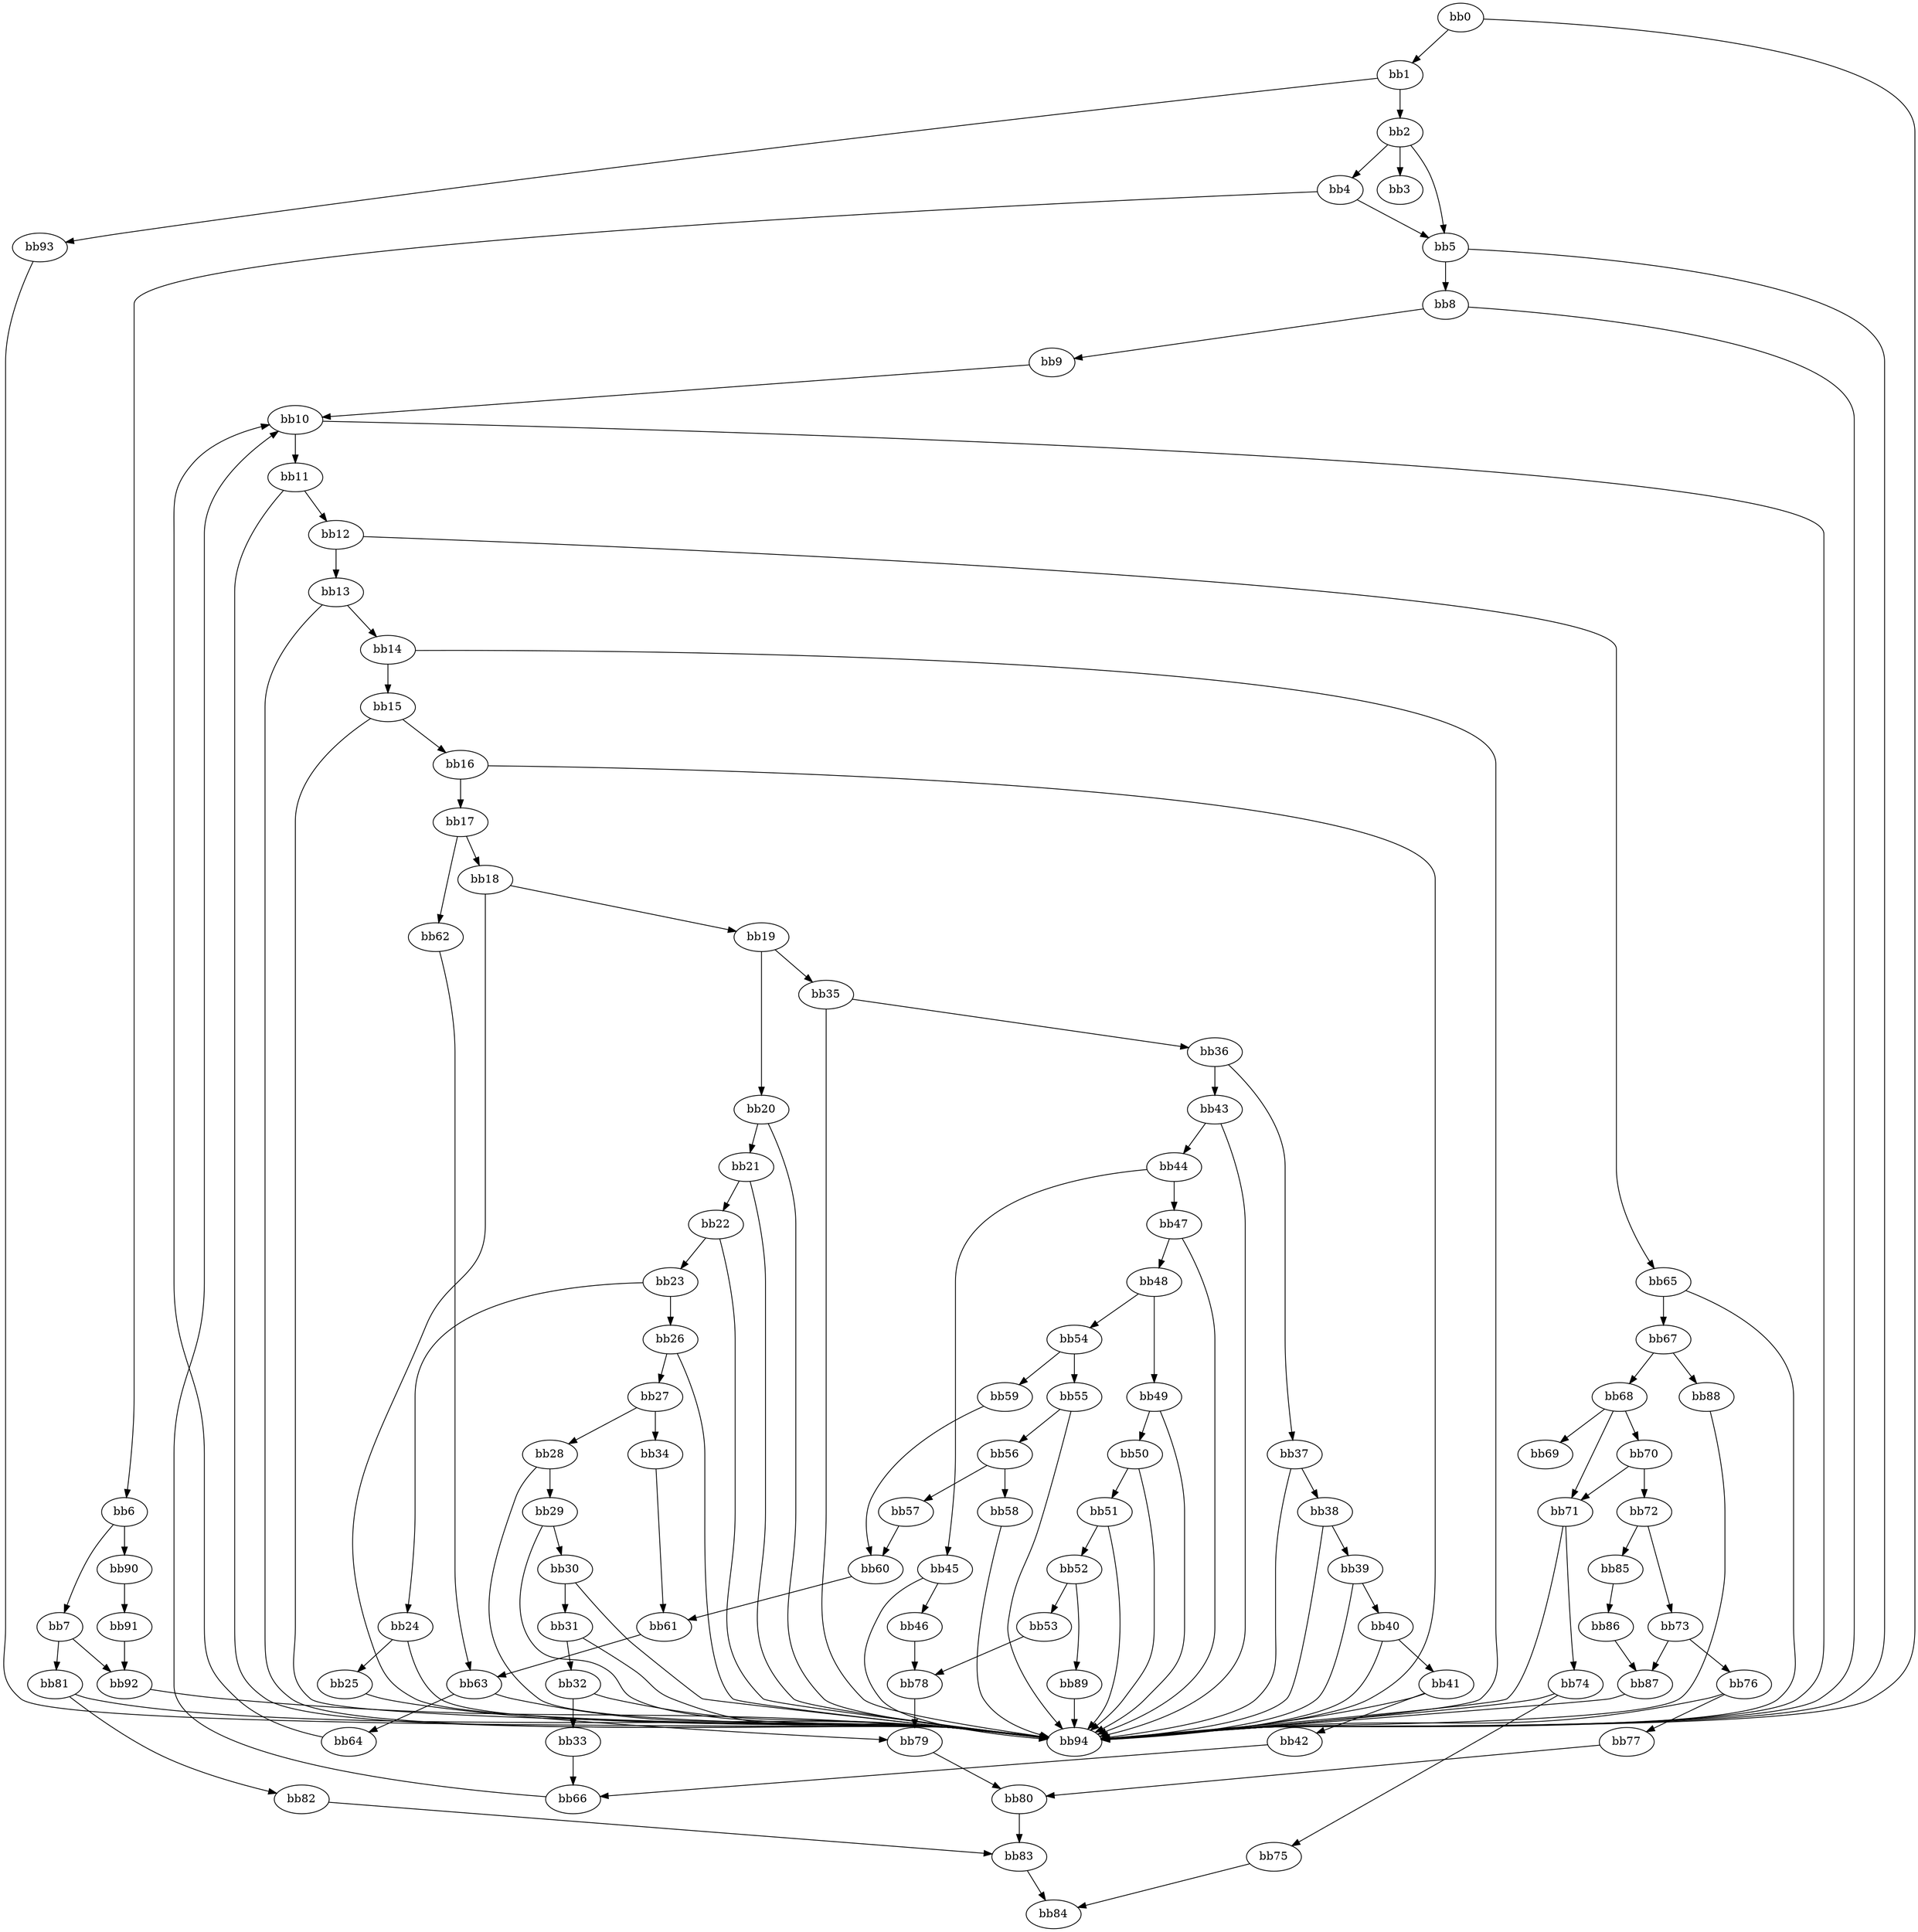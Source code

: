 digraph {
    0 [ label = "bb0\l" ]
    1 [ label = "bb1\l" ]
    2 [ label = "bb2\l" ]
    3 [ label = "bb3\l" ]
    4 [ label = "bb4\l" ]
    5 [ label = "bb5\l" ]
    6 [ label = "bb6\l" ]
    7 [ label = "bb7\l" ]
    8 [ label = "bb8\l" ]
    9 [ label = "bb9\l" ]
    10 [ label = "bb10\l" ]
    11 [ label = "bb11\l" ]
    12 [ label = "bb12\l" ]
    13 [ label = "bb13\l" ]
    14 [ label = "bb14\l" ]
    15 [ label = "bb15\l" ]
    16 [ label = "bb16\l" ]
    17 [ label = "bb17\l" ]
    18 [ label = "bb18\l" ]
    19 [ label = "bb19\l" ]
    20 [ label = "bb20\l" ]
    21 [ label = "bb21\l" ]
    22 [ label = "bb22\l" ]
    23 [ label = "bb23\l" ]
    24 [ label = "bb24\l" ]
    25 [ label = "bb25\l" ]
    26 [ label = "bb26\l" ]
    27 [ label = "bb27\l" ]
    28 [ label = "bb28\l" ]
    29 [ label = "bb29\l" ]
    30 [ label = "bb30\l" ]
    31 [ label = "bb31\l" ]
    32 [ label = "bb32\l" ]
    33 [ label = "bb33\l" ]
    34 [ label = "bb34\l" ]
    35 [ label = "bb35\l" ]
    36 [ label = "bb36\l" ]
    37 [ label = "bb37\l" ]
    38 [ label = "bb38\l" ]
    39 [ label = "bb39\l" ]
    40 [ label = "bb40\l" ]
    41 [ label = "bb41\l" ]
    42 [ label = "bb42\l" ]
    43 [ label = "bb43\l" ]
    44 [ label = "bb44\l" ]
    45 [ label = "bb45\l" ]
    46 [ label = "bb46\l" ]
    47 [ label = "bb47\l" ]
    48 [ label = "bb48\l" ]
    49 [ label = "bb49\l" ]
    50 [ label = "bb50\l" ]
    51 [ label = "bb51\l" ]
    52 [ label = "bb52\l" ]
    53 [ label = "bb53\l" ]
    54 [ label = "bb54\l" ]
    55 [ label = "bb55\l" ]
    56 [ label = "bb56\l" ]
    57 [ label = "bb57\l" ]
    58 [ label = "bb58\l" ]
    59 [ label = "bb59\l" ]
    60 [ label = "bb60\l" ]
    61 [ label = "bb61\l" ]
    62 [ label = "bb62\l" ]
    63 [ label = "bb63\l" ]
    64 [ label = "bb64\l" ]
    65 [ label = "bb65\l" ]
    66 [ label = "bb66\l" ]
    67 [ label = "bb67\l" ]
    68 [ label = "bb68\l" ]
    69 [ label = "bb69\l" ]
    70 [ label = "bb70\l" ]
    71 [ label = "bb71\l" ]
    72 [ label = "bb72\l" ]
    73 [ label = "bb73\l" ]
    74 [ label = "bb74\l" ]
    75 [ label = "bb75\l" ]
    76 [ label = "bb76\l" ]
    77 [ label = "bb77\l" ]
    78 [ label = "bb78\l" ]
    79 [ label = "bb79\l" ]
    80 [ label = "bb80\l" ]
    81 [ label = "bb81\l" ]
    82 [ label = "bb82\l" ]
    83 [ label = "bb83\l" ]
    84 [ label = "bb84\l" ]
    85 [ label = "bb85\l" ]
    86 [ label = "bb86\l" ]
    87 [ label = "bb87\l" ]
    88 [ label = "bb88\l" ]
    89 [ label = "bb89\l" ]
    90 [ label = "bb90\l" ]
    91 [ label = "bb91\l" ]
    92 [ label = "bb92\l" ]
    93 [ label = "bb93\l" ]
    94 [ label = "bb94\l" ]
    0 -> 1 [ ]
    0 -> 94 [ ]
    1 -> 2 [ ]
    1 -> 93 [ ]
    2 -> 3 [ ]
    2 -> 4 [ ]
    2 -> 5 [ ]
    4 -> 5 [ ]
    4 -> 6 [ ]
    5 -> 8 [ ]
    5 -> 94 [ ]
    6 -> 7 [ ]
    6 -> 90 [ ]
    7 -> 81 [ ]
    7 -> 92 [ ]
    8 -> 9 [ ]
    8 -> 94 [ ]
    9 -> 10 [ ]
    10 -> 11 [ ]
    10 -> 94 [ ]
    11 -> 12 [ ]
    11 -> 94 [ ]
    12 -> 13 [ ]
    12 -> 65 [ ]
    13 -> 14 [ ]
    13 -> 94 [ ]
    14 -> 15 [ ]
    14 -> 94 [ ]
    15 -> 16 [ ]
    15 -> 94 [ ]
    16 -> 17 [ ]
    16 -> 94 [ ]
    17 -> 18 [ ]
    17 -> 62 [ ]
    18 -> 19 [ ]
    18 -> 94 [ ]
    19 -> 20 [ ]
    19 -> 35 [ ]
    20 -> 21 [ ]
    20 -> 94 [ ]
    21 -> 22 [ ]
    21 -> 94 [ ]
    22 -> 23 [ ]
    22 -> 94 [ ]
    23 -> 24 [ ]
    23 -> 26 [ ]
    24 -> 25 [ ]
    24 -> 94 [ ]
    25 -> 79 [ ]
    26 -> 27 [ ]
    26 -> 94 [ ]
    27 -> 28 [ ]
    27 -> 34 [ ]
    28 -> 29 [ ]
    28 -> 94 [ ]
    29 -> 30 [ ]
    29 -> 94 [ ]
    30 -> 31 [ ]
    30 -> 94 [ ]
    31 -> 32 [ ]
    31 -> 94 [ ]
    32 -> 33 [ ]
    32 -> 94 [ ]
    33 -> 66 [ ]
    34 -> 61 [ ]
    35 -> 36 [ ]
    35 -> 94 [ ]
    36 -> 37 [ ]
    36 -> 43 [ ]
    37 -> 38 [ ]
    37 -> 94 [ ]
    38 -> 39 [ ]
    38 -> 94 [ ]
    39 -> 40 [ ]
    39 -> 94 [ ]
    40 -> 41 [ ]
    40 -> 94 [ ]
    41 -> 42 [ ]
    41 -> 94 [ ]
    42 -> 66 [ ]
    43 -> 44 [ ]
    43 -> 94 [ ]
    44 -> 45 [ ]
    44 -> 47 [ ]
    45 -> 46 [ ]
    45 -> 94 [ ]
    46 -> 78 [ ]
    47 -> 48 [ ]
    47 -> 94 [ ]
    48 -> 49 [ ]
    48 -> 54 [ ]
    49 -> 50 [ ]
    49 -> 94 [ ]
    50 -> 51 [ ]
    50 -> 94 [ ]
    51 -> 52 [ ]
    51 -> 94 [ ]
    52 -> 53 [ ]
    52 -> 89 [ ]
    53 -> 78 [ ]
    54 -> 55 [ ]
    54 -> 59 [ ]
    55 -> 56 [ ]
    55 -> 94 [ ]
    56 -> 57 [ ]
    56 -> 58 [ ]
    57 -> 60 [ ]
    58 -> 94 [ ]
    59 -> 60 [ ]
    60 -> 61 [ ]
    61 -> 63 [ ]
    62 -> 63 [ ]
    63 -> 64 [ ]
    63 -> 94 [ ]
    64 -> 10 [ ]
    65 -> 67 [ ]
    65 -> 94 [ ]
    66 -> 10 [ ]
    67 -> 68 [ ]
    67 -> 88 [ ]
    68 -> 69 [ ]
    68 -> 70 [ ]
    68 -> 71 [ ]
    70 -> 71 [ ]
    70 -> 72 [ ]
    71 -> 74 [ ]
    71 -> 94 [ ]
    72 -> 73 [ ]
    72 -> 85 [ ]
    73 -> 76 [ ]
    73 -> 87 [ ]
    74 -> 75 [ ]
    74 -> 94 [ ]
    75 -> 84 [ ]
    76 -> 77 [ ]
    76 -> 94 [ ]
    77 -> 80 [ ]
    78 -> 79 [ ]
    79 -> 80 [ ]
    80 -> 83 [ ]
    81 -> 82 [ ]
    81 -> 94 [ ]
    82 -> 83 [ ]
    83 -> 84 [ ]
    85 -> 86 [ ]
    86 -> 87 [ ]
    87 -> 94 [ ]
    88 -> 94 [ ]
    89 -> 94 [ ]
    90 -> 91 [ ]
    91 -> 92 [ ]
    92 -> 94 [ ]
    93 -> 94 [ ]
}

